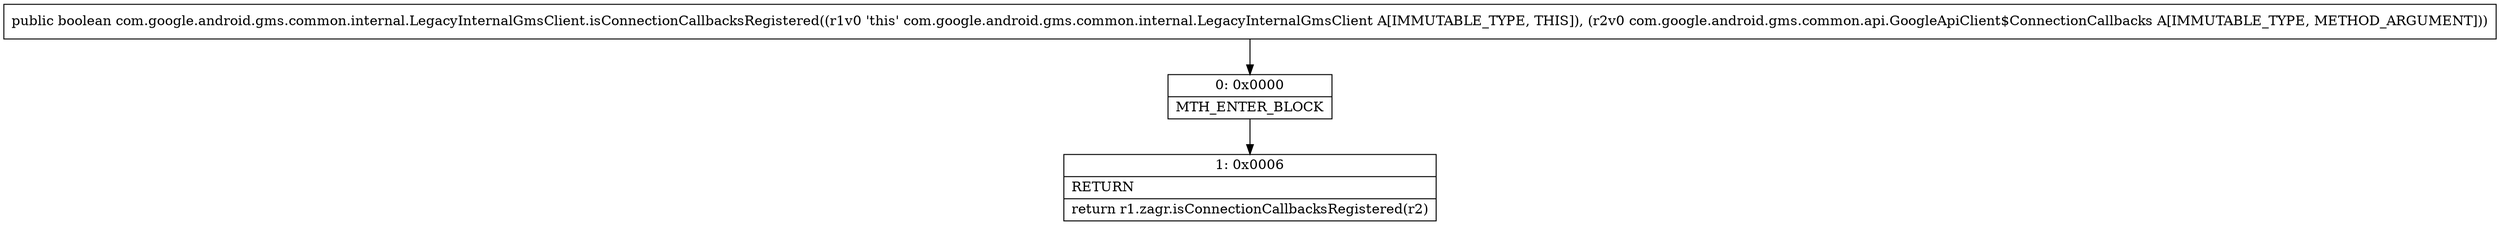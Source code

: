 digraph "CFG forcom.google.android.gms.common.internal.LegacyInternalGmsClient.isConnectionCallbacksRegistered(Lcom\/google\/android\/gms\/common\/api\/GoogleApiClient$ConnectionCallbacks;)Z" {
Node_0 [shape=record,label="{0\:\ 0x0000|MTH_ENTER_BLOCK\l}"];
Node_1 [shape=record,label="{1\:\ 0x0006|RETURN\l|return r1.zagr.isConnectionCallbacksRegistered(r2)\l}"];
MethodNode[shape=record,label="{public boolean com.google.android.gms.common.internal.LegacyInternalGmsClient.isConnectionCallbacksRegistered((r1v0 'this' com.google.android.gms.common.internal.LegacyInternalGmsClient A[IMMUTABLE_TYPE, THIS]), (r2v0 com.google.android.gms.common.api.GoogleApiClient$ConnectionCallbacks A[IMMUTABLE_TYPE, METHOD_ARGUMENT])) }"];
MethodNode -> Node_0;
Node_0 -> Node_1;
}

